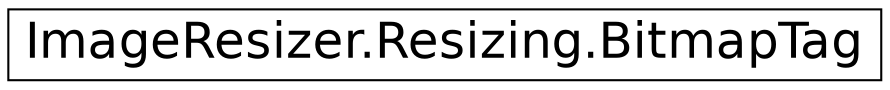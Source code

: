 digraph "Graphical Class Hierarchy"
{
  edge [fontname="Helvetica",fontsize="24",labelfontname="Helvetica",labelfontsize="24"];
  node [fontname="Helvetica",fontsize="24",shape=record];
  rankdir="LR";
  Node1 [label="ImageResizer.Resizing.BitmapTag",height=0.2,width=0.4,color="black", fillcolor="white", style="filled",URL="$class_image_resizer_1_1_resizing_1_1_bitmap_tag.html"];
}
